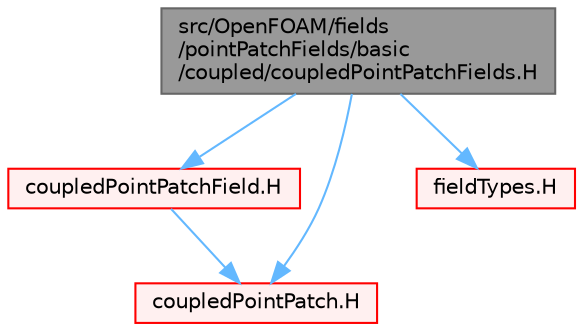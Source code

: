 digraph "src/OpenFOAM/fields/pointPatchFields/basic/coupled/coupledPointPatchFields.H"
{
 // LATEX_PDF_SIZE
  bgcolor="transparent";
  edge [fontname=Helvetica,fontsize=10,labelfontname=Helvetica,labelfontsize=10];
  node [fontname=Helvetica,fontsize=10,shape=box,height=0.2,width=0.4];
  Node1 [id="Node000001",label="src/OpenFOAM/fields\l/pointPatchFields/basic\l/coupled/coupledPointPatchFields.H",height=0.2,width=0.4,color="gray40", fillcolor="grey60", style="filled", fontcolor="black",tooltip=" "];
  Node1 -> Node2 [id="edge1_Node000001_Node000002",color="steelblue1",style="solid",tooltip=" "];
  Node2 [id="Node000002",label="coupledPointPatchField.H",height=0.2,width=0.4,color="red", fillcolor="#FFF0F0", style="filled",URL="$coupledPointPatchField_8H.html",tooltip=" "];
  Node2 -> Node238 [id="edge2_Node000002_Node000238",color="steelblue1",style="solid",tooltip=" "];
  Node238 [id="Node000238",label="coupledPointPatch.H",height=0.2,width=0.4,color="red", fillcolor="#FFF0F0", style="filled",URL="$coupledPointPatch_8H.html",tooltip=" "];
  Node1 -> Node238 [id="edge3_Node000001_Node000238",color="steelblue1",style="solid",tooltip=" "];
  Node1 -> Node192 [id="edge4_Node000001_Node000192",color="steelblue1",style="solid",tooltip=" "];
  Node192 [id="Node000192",label="fieldTypes.H",height=0.2,width=0.4,color="red", fillcolor="#FFF0F0", style="filled",URL="$fieldTypes_8H.html",tooltip=" "];
}
